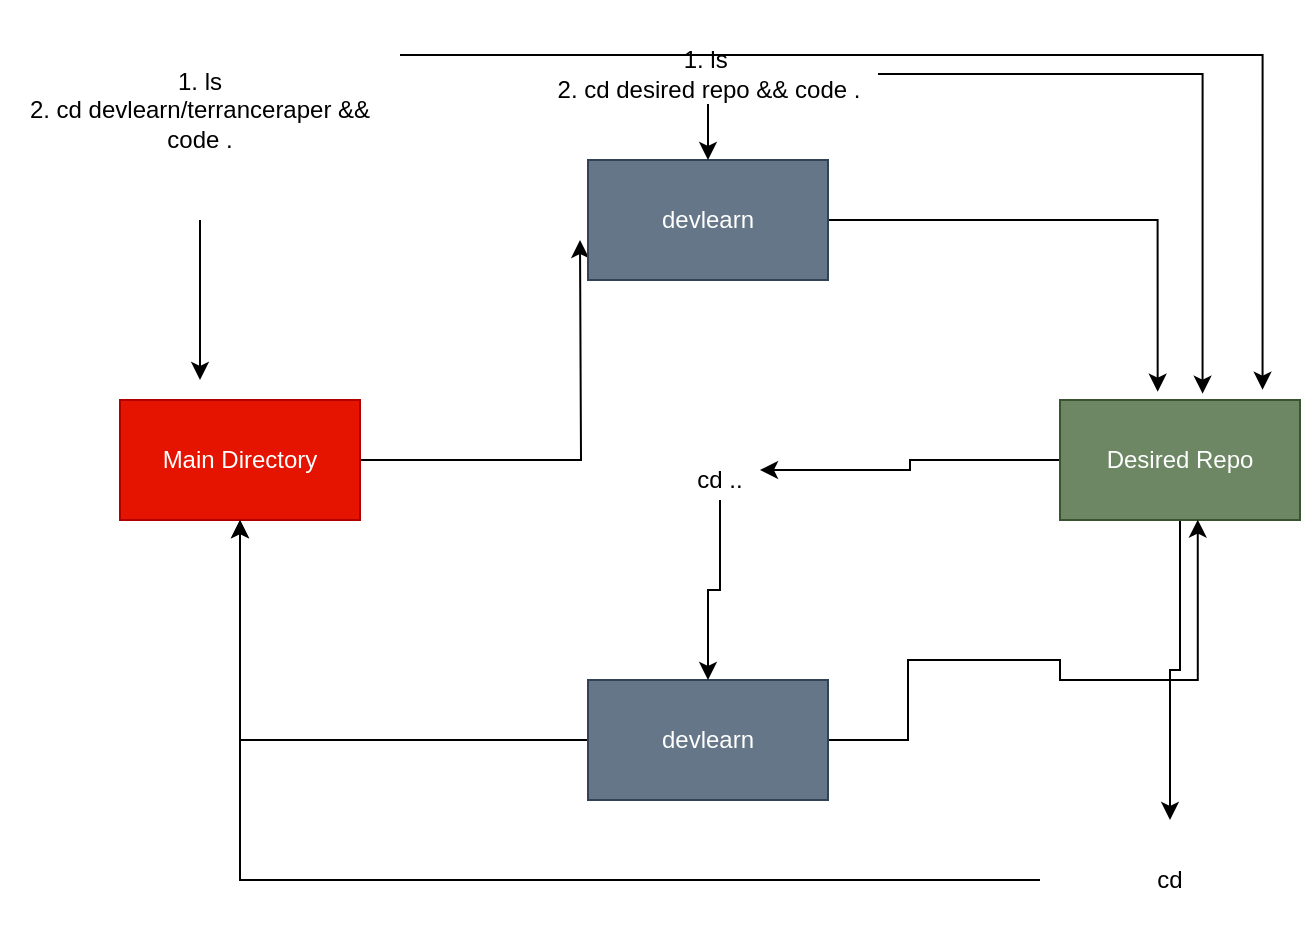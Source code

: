 <mxfile version="13.1.3" pages="2">
    <diagram id="6hGFLwfOUW9BJ-s0fimq" name="Page-1">
        <mxGraphModel dx="642" dy="257" grid="1" gridSize="10" guides="1" tooltips="1" connect="1" arrows="1" fold="1" page="1" pageScale="1" pageWidth="827" pageHeight="1169" math="0" shadow="0">
            <root>
                <mxCell id="0"/>
                <mxCell id="1" parent="0"/>
                <mxCell id="8" value="" style="edgeStyle=orthogonalEdgeStyle;rounded=0;orthogonalLoop=1;jettySize=auto;html=1;" parent="1" source="2" edge="1">
                    <mxGeometry relative="1" as="geometry">
                        <mxPoint x="290" y="160" as="targetPoint"/>
                    </mxGeometry>
                </mxCell>
                <mxCell id="2" value="Main Directory" style="rounded=0;whiteSpace=wrap;html=1;fillColor=#e51400;strokeColor=#B20000;fontColor=#ffffff;" parent="1" vertex="1">
                    <mxGeometry x="60" y="240" width="120" height="60" as="geometry"/>
                </mxCell>
                <mxCell id="35" value="" style="edgeStyle=orthogonalEdgeStyle;rounded=0;orthogonalLoop=1;jettySize=auto;html=1;" parent="1" source="3" target="27" edge="1">
                    <mxGeometry relative="1" as="geometry">
                        <mxPoint x="590" y="380" as="targetPoint"/>
                    </mxGeometry>
                </mxCell>
                <mxCell id="40" value="" style="edgeStyle=orthogonalEdgeStyle;rounded=0;orthogonalLoop=1;jettySize=auto;html=1;entryX=1;entryY=0.25;entryDx=0;entryDy=0;" parent="1" source="3" target="38" edge="1">
                    <mxGeometry relative="1" as="geometry">
                        <mxPoint x="450" y="270" as="targetPoint"/>
                    </mxGeometry>
                </mxCell>
                <mxCell id="3" value="Desired Repo" style="rounded=0;whiteSpace=wrap;html=1;fillColor=#6d8764;strokeColor=#3A5431;fontColor=#ffffff;" parent="1" vertex="1">
                    <mxGeometry x="530" y="240" width="120" height="60" as="geometry"/>
                </mxCell>
                <mxCell id="13" value="" style="edgeStyle=orthogonalEdgeStyle;rounded=0;orthogonalLoop=1;jettySize=auto;html=1;entryX=0.407;entryY=-0.069;entryDx=0;entryDy=0;entryPerimeter=0;" parent="1" source="4" target="3" edge="1">
                    <mxGeometry relative="1" as="geometry">
                        <mxPoint x="494" y="150" as="targetPoint"/>
                    </mxGeometry>
                </mxCell>
                <mxCell id="4" value="devlearn" style="rounded=0;whiteSpace=wrap;html=1;fillColor=#647687;strokeColor=#314354;fontColor=#ffffff;" parent="1" vertex="1">
                    <mxGeometry x="294" y="120" width="120" height="60" as="geometry"/>
                </mxCell>
                <mxCell id="18" value="" style="edgeStyle=orthogonalEdgeStyle;rounded=0;orthogonalLoop=1;jettySize=auto;html=1;entryX=0.574;entryY=0.997;entryDx=0;entryDy=0;entryPerimeter=0;" parent="1" source="5" target="3" edge="1">
                    <mxGeometry relative="1" as="geometry">
                        <mxPoint x="560" y="380" as="targetPoint"/>
                        <Array as="points">
                            <mxPoint x="454" y="410"/>
                            <mxPoint x="454" y="370"/>
                            <mxPoint x="530" y="370"/>
                            <mxPoint x="530" y="380"/>
                            <mxPoint x="599" y="380"/>
                        </Array>
                    </mxGeometry>
                </mxCell>
                <mxCell id="22" value="" style="edgeStyle=orthogonalEdgeStyle;rounded=0;orthogonalLoop=1;jettySize=auto;html=1;entryX=0.5;entryY=1;entryDx=0;entryDy=0;" parent="1" source="5" target="2" edge="1">
                    <mxGeometry relative="1" as="geometry">
                        <mxPoint x="214" y="410" as="targetPoint"/>
                    </mxGeometry>
                </mxCell>
                <mxCell id="5" value="devlearn" style="rounded=0;whiteSpace=wrap;html=1;fillColor=#647687;strokeColor=#314354;fontColor=#ffffff;" parent="1" vertex="1">
                    <mxGeometry x="294" y="380" width="120" height="60" as="geometry"/>
                </mxCell>
                <mxCell id="25" value="" style="edgeStyle=orthogonalEdgeStyle;rounded=0;orthogonalLoop=1;jettySize=auto;html=1;" parent="1" source="23" edge="1">
                    <mxGeometry relative="1" as="geometry">
                        <mxPoint x="100" y="230" as="targetPoint"/>
                    </mxGeometry>
                </mxCell>
                <mxCell id="26" style="edgeStyle=orthogonalEdgeStyle;rounded=0;orthogonalLoop=1;jettySize=auto;html=1;exitX=1;exitY=0.25;exitDx=0;exitDy=0;entryX=0.844;entryY=-0.086;entryDx=0;entryDy=0;entryPerimeter=0;" parent="1" source="23" target="3" edge="1">
                    <mxGeometry relative="1" as="geometry">
                        <mxPoint x="290" y="140" as="targetPoint"/>
                    </mxGeometry>
                </mxCell>
                <mxCell id="23" value="1. ls&lt;br&gt;2. cd devlearn/terranceraper &amp;amp;&amp;amp; code ." style="text;html=1;strokeColor=none;fillColor=none;align=center;verticalAlign=middle;whiteSpace=wrap;rounded=0;" parent="1" vertex="1">
                    <mxGeometry y="40" width="200" height="110" as="geometry"/>
                </mxCell>
                <mxCell id="37" value="" style="edgeStyle=orthogonalEdgeStyle;rounded=0;orthogonalLoop=1;jettySize=auto;html=1;" parent="1" source="27" target="2" edge="1">
                    <mxGeometry relative="1" as="geometry">
                        <mxPoint x="440" y="480" as="targetPoint"/>
                    </mxGeometry>
                </mxCell>
                <mxCell id="27" value="cd" style="text;html=1;strokeColor=none;fillColor=none;align=center;verticalAlign=middle;whiteSpace=wrap;rounded=0;" parent="1" vertex="1">
                    <mxGeometry x="520" y="450" width="130" height="60" as="geometry"/>
                </mxCell>
                <mxCell id="30" value="" style="edgeStyle=orthogonalEdgeStyle;rounded=0;orthogonalLoop=1;jettySize=auto;html=1;" parent="1" source="29" target="4" edge="1">
                    <mxGeometry relative="1" as="geometry"/>
                </mxCell>
                <mxCell id="32" value="" style="edgeStyle=orthogonalEdgeStyle;rounded=0;orthogonalLoop=1;jettySize=auto;html=1;entryX=0.594;entryY=-0.053;entryDx=0;entryDy=0;entryPerimeter=0;" parent="1" source="29" target="3" edge="1">
                    <mxGeometry relative="1" as="geometry">
                        <mxPoint x="589" y="77" as="targetPoint"/>
                    </mxGeometry>
                </mxCell>
                <mxCell id="29" value="1. ls&amp;nbsp;&lt;br&gt;2. cd desired repo &amp;amp;&amp;amp; code ." style="text;html=1;align=center;verticalAlign=middle;resizable=0;points=[];autosize=1;" parent="1" vertex="1">
                    <mxGeometry x="269" y="62" width="170" height="30" as="geometry"/>
                </mxCell>
                <mxCell id="42" value="" style="edgeStyle=orthogonalEdgeStyle;rounded=0;orthogonalLoop=1;jettySize=auto;html=1;entryX=0.5;entryY=0;entryDx=0;entryDy=0;" parent="1" source="38" target="5" edge="1">
                    <mxGeometry relative="1" as="geometry">
                        <mxPoint x="360" y="370" as="targetPoint"/>
                    </mxGeometry>
                </mxCell>
                <mxCell id="38" value="cd .." style="text;html=1;strokeColor=none;fillColor=none;align=center;verticalAlign=middle;whiteSpace=wrap;rounded=0;" parent="1" vertex="1">
                    <mxGeometry x="340" y="270" width="40" height="20" as="geometry"/>
                </mxCell>
            </root>
        </mxGraphModel>
    </diagram>
    <diagram id="JO3SAuzt7ytxgfPdScwp" name="Page-2">
        <mxGraphModel dx="642" dy="479" grid="1" gridSize="10" guides="1" tooltips="1" connect="1" arrows="1" fold="1" page="1" pageScale="1" pageWidth="850" pageHeight="1100" math="0" shadow="0">
            <root>
                <mxCell id="Uf4B2PAyV3yI1DcXL1Fo-0"/>
                <mxCell id="Uf4B2PAyV3yI1DcXL1Fo-1" parent="Uf4B2PAyV3yI1DcXL1Fo-0"/>
                <mxCell id="Uf4B2PAyV3yI1DcXL1Fo-2" value="" style="rounded=1;whiteSpace=wrap;html=1;" vertex="1" parent="Uf4B2PAyV3yI1DcXL1Fo-1">
                    <mxGeometry x="140" y="20" width="600" height="1240" as="geometry"/>
                </mxCell>
                <mxCell id="Uf4B2PAyV3yI1DcXL1Fo-13" value="" style="verticalLabelPosition=bottom;verticalAlign=top;html=1;shape=mxgraph.basic.rect;fillColor2=none;strokeWidth=1;size=20;indent=5;" vertex="1" parent="Uf4B2PAyV3yI1DcXL1Fo-1">
                    <mxGeometry x="232.5" y="380" width="55" height="30" as="geometry"/>
                </mxCell>
                <mxCell id="Uf4B2PAyV3yI1DcXL1Fo-3" value="" style="ellipse;whiteSpace=wrap;html=1;aspect=fixed;fillColor=#a20025;strokeColor=#6F0000;fontColor=#ffffff;" vertex="1" parent="Uf4B2PAyV3yI1DcXL1Fo-1">
                    <mxGeometry x="180" y="50" width="50" height="50" as="geometry"/>
                </mxCell>
                <mxCell id="Uf4B2PAyV3yI1DcXL1Fo-5" value="" style="html=1;verticalLabelPosition=bottom;align=center;labelBackgroundColor=#ffffff;verticalAlign=top;strokeWidth=2;strokeColor=#666666;shadow=0;dashed=0;shape=mxgraph.ios7.icons.most_viewed;pointerEvents=1;fillColor=#f5f5f5;fontColor=#333333;" vertex="1" parent="Uf4B2PAyV3yI1DcXL1Fo-1">
                    <mxGeometry x="440" y="63.6" width="28.2" height="22.8" as="geometry"/>
                </mxCell>
                <mxCell id="Uf4B2PAyV3yI1DcXL1Fo-6" value="&lt;h1&gt;Donate to Youth Villages&lt;/h1&gt;&lt;p&gt;&lt;font style=&quot;font-size: 10px&quot;&gt;Lorem ipsum dolor sit amet, consectetur adipisicing elit, sed do eiusmod tempor incididunt ut labore et dolore magna aliqua.&lt;/font&gt;&lt;/p&gt;" style="text;html=1;strokeColor=none;fillColor=none;spacing=5;spacingTop=-20;whiteSpace=wrap;overflow=hidden;rounded=0;" vertex="1" parent="Uf4B2PAyV3yI1DcXL1Fo-1">
                    <mxGeometry x="165" y="190" width="330" height="80" as="geometry"/>
                </mxCell>
                <mxCell id="Uf4B2PAyV3yI1DcXL1Fo-7" value="" style="verticalLabelPosition=bottom;verticalAlign=top;html=1;shape=mxgraph.basic.rect;fillColor2=none;strokeWidth=1;size=20;indent=5;" vertex="1" parent="Uf4B2PAyV3yI1DcXL1Fo-1">
                    <mxGeometry x="165" y="110" width="325" height="70" as="geometry"/>
                </mxCell>
                <mxCell id="Uf4B2PAyV3yI1DcXL1Fo-9" value="" style="verticalLabelPosition=bottom;verticalAlign=top;html=1;shape=mxgraph.basic.rect;fillColor2=none;strokeWidth=1;size=20;indent=5;" vertex="1" parent="Uf4B2PAyV3yI1DcXL1Fo-1">
                    <mxGeometry x="165" y="380" width="55" height="30" as="geometry"/>
                </mxCell>
                <mxCell id="Uf4B2PAyV3yI1DcXL1Fo-11" value="&lt;font style=&quot;font-size: 18px&quot;&gt;$25&lt;/font&gt;" style="text;strokeColor=none;fillColor=none;html=1;fontSize=24;fontStyle=1;verticalAlign=middle;align=center;" vertex="1" parent="Uf4B2PAyV3yI1DcXL1Fo-1">
                    <mxGeometry x="163" y="390" width="57" height="5" as="geometry"/>
                </mxCell>
                <mxCell id="Uf4B2PAyV3yI1DcXL1Fo-12" value="&lt;font style=&quot;font-size: 18px&quot;&gt;$50&lt;/font&gt;" style="text;strokeColor=none;fillColor=none;html=1;fontSize=24;fontStyle=1;verticalAlign=middle;align=center;" vertex="1" parent="Uf4B2PAyV3yI1DcXL1Fo-1">
                    <mxGeometry x="230" y="373" width="60" height="40" as="geometry"/>
                </mxCell>
                <mxCell id="Uf4B2PAyV3yI1DcXL1Fo-15" value="" style="rounded=0;whiteSpace=wrap;html=1;" vertex="1" parent="Uf4B2PAyV3yI1DcXL1Fo-1">
                    <mxGeometry x="170" y="280" width="160" height="30" as="geometry"/>
                </mxCell>
                <mxCell id="Uf4B2PAyV3yI1DcXL1Fo-16" value="&lt;font style=&quot;font-size: 18px&quot;&gt;Donate Once&lt;/font&gt;" style="text;strokeColor=none;fillColor=none;html=1;fontSize=24;fontStyle=1;verticalAlign=middle;align=center;" vertex="1" parent="Uf4B2PAyV3yI1DcXL1Fo-1">
                    <mxGeometry x="198" y="272" width="100" height="40" as="geometry"/>
                </mxCell>
                <mxCell id="Uf4B2PAyV3yI1DcXL1Fo-17" value="" style="rounded=0;whiteSpace=wrap;html=1;" vertex="1" parent="Uf4B2PAyV3yI1DcXL1Fo-1">
                    <mxGeometry x="337" y="280" width="160" height="30" as="geometry"/>
                </mxCell>
                <mxCell id="Uf4B2PAyV3yI1DcXL1Fo-18" value="&lt;font style=&quot;font-size: 18px&quot;&gt;Donate Monthly&lt;/font&gt;" style="text;strokeColor=none;fillColor=none;html=1;fontSize=24;fontStyle=1;verticalAlign=middle;align=center;" vertex="1" parent="Uf4B2PAyV3yI1DcXL1Fo-1">
                    <mxGeometry x="365" y="272" width="100" height="40" as="geometry"/>
                </mxCell>
                <mxCell id="Uf4B2PAyV3yI1DcXL1Fo-21" value="" style="verticalLabelPosition=bottom;verticalAlign=top;html=1;shape=mxgraph.basic.rect;fillColor2=none;strokeWidth=1;size=20;indent=5;" vertex="1" parent="Uf4B2PAyV3yI1DcXL1Fo-1">
                    <mxGeometry x="302.5" y="380" width="55" height="30" as="geometry"/>
                </mxCell>
                <mxCell id="Uf4B2PAyV3yI1DcXL1Fo-22" value="" style="verticalLabelPosition=bottom;verticalAlign=top;html=1;shape=mxgraph.basic.rect;fillColor2=none;strokeWidth=1;size=20;indent=5;" vertex="1" parent="Uf4B2PAyV3yI1DcXL1Fo-1">
                    <mxGeometry x="370" y="380" width="55" height="30" as="geometry"/>
                </mxCell>
                <mxCell id="Uf4B2PAyV3yI1DcXL1Fo-23" value="" style="verticalLabelPosition=bottom;verticalAlign=top;html=1;shape=mxgraph.basic.rect;fillColor2=none;strokeWidth=1;size=20;indent=5;" vertex="1" parent="Uf4B2PAyV3yI1DcXL1Fo-1">
                    <mxGeometry x="435" y="379.5" width="65" height="30" as="geometry"/>
                </mxCell>
                <mxCell id="Uf4B2PAyV3yI1DcXL1Fo-24" value="&lt;font style=&quot;font-size: 18px&quot;&gt;$100&lt;/font&gt;" style="text;strokeColor=none;fillColor=none;html=1;fontSize=24;fontStyle=1;verticalAlign=middle;align=center;" vertex="1" parent="Uf4B2PAyV3yI1DcXL1Fo-1">
                    <mxGeometry x="297.5" y="372.5" width="60" height="40" as="geometry"/>
                </mxCell>
                <mxCell id="Uf4B2PAyV3yI1DcXL1Fo-25" value="&lt;font style=&quot;font-size: 18px&quot;&gt;$250&lt;/font&gt;" style="text;strokeColor=none;fillColor=none;html=1;fontSize=24;fontStyle=1;verticalAlign=middle;align=center;" vertex="1" parent="Uf4B2PAyV3yI1DcXL1Fo-1">
                    <mxGeometry x="365" y="373" width="60" height="40" as="geometry"/>
                </mxCell>
                <mxCell id="Uf4B2PAyV3yI1DcXL1Fo-26" value="&lt;font style=&quot;font-size: 14px&quot;&gt;OTHER&lt;/font&gt;" style="text;strokeColor=none;fillColor=none;html=1;fontSize=24;fontStyle=1;verticalAlign=middle;align=center;" vertex="1" parent="Uf4B2PAyV3yI1DcXL1Fo-1">
                    <mxGeometry x="435" y="372" width="60" height="40" as="geometry"/>
                </mxCell>
                <mxCell id="Uf4B2PAyV3yI1DcXL1Fo-27" value="&lt;font style=&quot;font-size: 14px&quot;&gt;Select Amount:&lt;/font&gt;" style="text;strokeColor=none;fillColor=none;html=1;fontSize=24;fontStyle=1;verticalAlign=middle;align=left;" vertex="1" parent="Uf4B2PAyV3yI1DcXL1Fo-1">
                    <mxGeometry x="165" y="334" width="187.5" height="38" as="geometry"/>
                </mxCell>
                <mxCell id="Uf4B2PAyV3yI1DcXL1Fo-28" value="&lt;font style=&quot;font-size: 10px&quot;&gt;Dedicate my donation in honor or in memory of someone.&lt;/font&gt;" style="text;strokeColor=none;fillColor=none;html=1;fontSize=24;fontStyle=1;verticalAlign=middle;align=left;" vertex="1" parent="Uf4B2PAyV3yI1DcXL1Fo-1">
                    <mxGeometry x="184" y="420" width="287" height="30" as="geometry"/>
                </mxCell>
                <mxCell id="Uf4B2PAyV3yI1DcXL1Fo-29" value="" style="whiteSpace=wrap;html=1;aspect=fixed;" vertex="1" parent="Uf4B2PAyV3yI1DcXL1Fo-1">
                    <mxGeometry x="163" y="430" width="15" height="15" as="geometry"/>
                </mxCell>
                <mxCell id="Uf4B2PAyV3yI1DcXL1Fo-30" value="&lt;font style=&quot;font-size: 18px&quot;&gt;Your Information:&lt;/font&gt;" style="text;strokeColor=none;fillColor=none;html=1;fontSize=24;fontStyle=1;verticalAlign=middle;align=left;" vertex="1" parent="Uf4B2PAyV3yI1DcXL1Fo-1">
                    <mxGeometry x="160" y="470" width="200" height="30" as="geometry"/>
                </mxCell>
                <mxCell id="Uf4B2PAyV3yI1DcXL1Fo-32" value="" style="rounded=0;whiteSpace=wrap;html=1;" vertex="1" parent="Uf4B2PAyV3yI1DcXL1Fo-1">
                    <mxGeometry x="161" y="510" width="165" height="30" as="geometry"/>
                </mxCell>
                <mxCell id="Uf4B2PAyV3yI1DcXL1Fo-33" value="" style="rounded=0;whiteSpace=wrap;html=1;" vertex="1" parent="Uf4B2PAyV3yI1DcXL1Fo-1">
                    <mxGeometry x="336" y="510" width="165" height="30" as="geometry"/>
                </mxCell>
                <mxCell id="Uf4B2PAyV3yI1DcXL1Fo-34" value="&lt;font style=&quot;font-size: 14px&quot;&gt;First Name:&lt;/font&gt;" style="text;strokeColor=none;fillColor=none;html=1;fontSize=24;fontStyle=1;verticalAlign=middle;align=center;" vertex="1" parent="Uf4B2PAyV3yI1DcXL1Fo-1">
                    <mxGeometry x="156" y="500" width="100" height="40" as="geometry"/>
                </mxCell>
                <mxCell id="Uf4B2PAyV3yI1DcXL1Fo-35" value="&lt;font style=&quot;font-size: 14px&quot;&gt;Last Name:&lt;/font&gt;" style="text;strokeColor=none;fillColor=none;html=1;fontSize=24;fontStyle=1;verticalAlign=middle;align=center;" vertex="1" parent="Uf4B2PAyV3yI1DcXL1Fo-1">
                    <mxGeometry x="331" y="500" width="100" height="40" as="geometry"/>
                </mxCell>
                <mxCell id="Uf4B2PAyV3yI1DcXL1Fo-36" value="&lt;font style=&quot;font-size: 10px&quot;&gt;Make donation anonymous&lt;/font&gt;" style="text;strokeColor=none;fillColor=none;html=1;fontSize=24;fontStyle=1;verticalAlign=middle;align=left;" vertex="1" parent="Uf4B2PAyV3yI1DcXL1Fo-1">
                    <mxGeometry x="181" y="540" width="287" height="30" as="geometry"/>
                </mxCell>
                <mxCell id="Uf4B2PAyV3yI1DcXL1Fo-37" value="" style="whiteSpace=wrap;html=1;aspect=fixed;" vertex="1" parent="Uf4B2PAyV3yI1DcXL1Fo-1">
                    <mxGeometry x="160" y="550" width="15" height="15" as="geometry"/>
                </mxCell>
                <mxCell id="Uf4B2PAyV3yI1DcXL1Fo-39" value="&lt;font style=&quot;font-size: 14px&quot;&gt;Suffix:&lt;/font&gt;" style="text;strokeColor=none;fillColor=none;html=1;fontSize=24;fontStyle=1;verticalAlign=middle;align=center;" vertex="1" parent="Uf4B2PAyV3yI1DcXL1Fo-1">
                    <mxGeometry x="139" y="574" width="100" height="40" as="geometry"/>
                </mxCell>
                <mxCell id="Uf4B2PAyV3yI1DcXL1Fo-82" value="" style="edgeStyle=orthogonalEdgeStyle;rounded=0;orthogonalLoop=1;jettySize=auto;html=1;" edge="1" parent="Uf4B2PAyV3yI1DcXL1Fo-1" source="Uf4B2PAyV3yI1DcXL1Fo-40" target="Uf4B2PAyV3yI1DcXL1Fo-81">
                    <mxGeometry relative="1" as="geometry"/>
                </mxCell>
                <mxCell id="Uf4B2PAyV3yI1DcXL1Fo-40" value="" style="verticalLabelPosition=bottom;verticalAlign=top;html=1;shape=mxgraph.basic.rect;fillColor2=none;strokeWidth=1;size=20;indent=5;" vertex="1" parent="Uf4B2PAyV3yI1DcXL1Fo-1">
                    <mxGeometry x="220" y="580" width="70" height="25" as="geometry"/>
                </mxCell>
                <mxCell id="Uf4B2PAyV3yI1DcXL1Fo-81" value="" style="verticalLabelPosition=bottom;verticalAlign=top;html=1;shape=mxgraph.basic.rect;fillColor2=none;strokeWidth=1;size=20;indent=5;" vertex="1" parent="Uf4B2PAyV3yI1DcXL1Fo-1">
                    <mxGeometry x="550" y="580" width="70" height="25" as="geometry"/>
                </mxCell>
                <mxCell id="Uf4B2PAyV3yI1DcXL1Fo-41" value="" style="triangle;whiteSpace=wrap;html=1;rotation=90;" vertex="1" parent="Uf4B2PAyV3yI1DcXL1Fo-1">
                    <mxGeometry x="272.83" y="584.83" width="10" height="13.33" as="geometry"/>
                </mxCell>
                <mxCell id="Uf4B2PAyV3yI1DcXL1Fo-45" value="" style="rounded=0;whiteSpace=wrap;html=1;" vertex="1" parent="Uf4B2PAyV3yI1DcXL1Fo-1">
                    <mxGeometry x="160" y="620" width="340" height="30" as="geometry"/>
                </mxCell>
                <mxCell id="Uf4B2PAyV3yI1DcXL1Fo-46" value="&lt;font style=&quot;font-size: 14px&quot;&gt;Email:&lt;/font&gt;" style="text;strokeColor=none;fillColor=none;html=1;fontSize=24;fontStyle=1;verticalAlign=middle;align=left;" vertex="1" parent="Uf4B2PAyV3yI1DcXL1Fo-1">
                    <mxGeometry x="170" y="610" width="85" height="40" as="geometry"/>
                </mxCell>
                <mxCell id="Uf4B2PAyV3yI1DcXL1Fo-47" value="&lt;font style=&quot;font-size: 10px&quot;&gt;Sign up for newsletter&lt;/font&gt;" style="text;strokeColor=none;fillColor=none;html=1;fontSize=24;fontStyle=1;verticalAlign=middle;align=left;" vertex="1" parent="Uf4B2PAyV3yI1DcXL1Fo-1">
                    <mxGeometry x="181" y="660" width="287" height="30" as="geometry"/>
                </mxCell>
                <mxCell id="Uf4B2PAyV3yI1DcXL1Fo-48" value="" style="whiteSpace=wrap;html=1;aspect=fixed;" vertex="1" parent="Uf4B2PAyV3yI1DcXL1Fo-1">
                    <mxGeometry x="160" y="670" width="15" height="15" as="geometry"/>
                </mxCell>
                <mxCell id="Uf4B2PAyV3yI1DcXL1Fo-49" value="" style="rounded=0;whiteSpace=wrap;html=1;" vertex="1" parent="Uf4B2PAyV3yI1DcXL1Fo-1">
                    <mxGeometry x="157.5" y="700" width="340" height="30" as="geometry"/>
                </mxCell>
                <mxCell id="Uf4B2PAyV3yI1DcXL1Fo-50" value="&lt;font style=&quot;font-size: 14px&quot;&gt;Phone Number:&lt;/font&gt;" style="text;strokeColor=none;fillColor=none;html=1;fontSize=24;fontStyle=1;verticalAlign=middle;align=left;" vertex="1" parent="Uf4B2PAyV3yI1DcXL1Fo-1">
                    <mxGeometry x="167.5" y="690" width="112.5" height="40" as="geometry"/>
                </mxCell>
                <mxCell id="Uf4B2PAyV3yI1DcXL1Fo-51" value="" style="rounded=0;whiteSpace=wrap;html=1;" vertex="1" parent="Uf4B2PAyV3yI1DcXL1Fo-1">
                    <mxGeometry x="155" y="740" width="340" height="90" as="geometry"/>
                </mxCell>
                <mxCell id="Uf4B2PAyV3yI1DcXL1Fo-52" value="&lt;font style=&quot;font-size: 14px&quot;&gt;Leave a comment:&lt;/font&gt;" style="text;strokeColor=none;fillColor=none;html=1;fontSize=24;fontStyle=1;verticalAlign=middle;align=left;" vertex="1" parent="Uf4B2PAyV3yI1DcXL1Fo-1">
                    <mxGeometry x="165" y="730" width="135" height="40" as="geometry"/>
                </mxCell>
                <mxCell id="Uf4B2PAyV3yI1DcXL1Fo-53" value="" style="rounded=0;whiteSpace=wrap;html=1;" vertex="1" parent="Uf4B2PAyV3yI1DcXL1Fo-1">
                    <mxGeometry x="154.5" y="840" width="340" height="30" as="geometry"/>
                </mxCell>
                <mxCell id="Uf4B2PAyV3yI1DcXL1Fo-54" value="&lt;font style=&quot;font-size: 14px&quot;&gt;Company:&lt;/font&gt;" style="text;strokeColor=none;fillColor=none;html=1;fontSize=24;fontStyle=1;verticalAlign=middle;align=left;" vertex="1" parent="Uf4B2PAyV3yI1DcXL1Fo-1">
                    <mxGeometry x="164.5" y="830" width="112.5" height="40" as="geometry"/>
                </mxCell>
                <mxCell id="Uf4B2PAyV3yI1DcXL1Fo-55" value="&lt;font style=&quot;font-size: 14px&quot;&gt;I'd like to designate my gift to help:&lt;/font&gt;" style="text;strokeColor=none;fillColor=none;html=1;fontSize=24;fontStyle=1;verticalAlign=middle;align=left;" vertex="1" parent="Uf4B2PAyV3yI1DcXL1Fo-1">
                    <mxGeometry x="154.5" y="890" width="245.5" height="40" as="geometry"/>
                </mxCell>
                <mxCell id="Uf4B2PAyV3yI1DcXL1Fo-56" value="" style="verticalLabelPosition=bottom;verticalAlign=top;html=1;shape=mxgraph.basic.rect;fillColor2=none;strokeWidth=1;size=20;indent=5;" vertex="1" parent="Uf4B2PAyV3yI1DcXL1Fo-1">
                    <mxGeometry x="405.5" y="896" width="70" height="25" as="geometry"/>
                </mxCell>
                <mxCell id="Uf4B2PAyV3yI1DcXL1Fo-76" value="" style="edgeStyle=orthogonalEdgeStyle;rounded=0;orthogonalLoop=1;jettySize=auto;html=1;" edge="1" parent="Uf4B2PAyV3yI1DcXL1Fo-1" source="Uf4B2PAyV3yI1DcXL1Fo-57" target="Uf4B2PAyV3yI1DcXL1Fo-75">
                    <mxGeometry relative="1" as="geometry"/>
                </mxCell>
                <mxCell id="Uf4B2PAyV3yI1DcXL1Fo-57" value="" style="triangle;whiteSpace=wrap;html=1;rotation=90;" vertex="1" parent="Uf4B2PAyV3yI1DcXL1Fo-1">
                    <mxGeometry x="458.33" y="900.83" width="10" height="13.33" as="geometry"/>
                </mxCell>
                <mxCell id="Uf4B2PAyV3yI1DcXL1Fo-75" value="" style="triangle;whiteSpace=wrap;html=1;rotation=90;" vertex="1" parent="Uf4B2PAyV3yI1DcXL1Fo-1">
                    <mxGeometry x="548.33" y="900.83" width="10" height="13.33" as="geometry"/>
                </mxCell>
                <mxCell id="Uf4B2PAyV3yI1DcXL1Fo-59" value="&lt;font style=&quot;font-size: 18px&quot;&gt;Payment Details:&lt;/font&gt;" style="text;strokeColor=none;fillColor=none;html=1;fontSize=24;fontStyle=1;verticalAlign=middle;align=left;" vertex="1" parent="Uf4B2PAyV3yI1DcXL1Fo-1">
                    <mxGeometry x="155" y="930" width="200" height="30" as="geometry"/>
                </mxCell>
                <mxCell id="Uf4B2PAyV3yI1DcXL1Fo-60" value="" style="rounded=0;whiteSpace=wrap;html=1;" vertex="1" parent="Uf4B2PAyV3yI1DcXL1Fo-1">
                    <mxGeometry x="154.5" y="970" width="340" height="30" as="geometry"/>
                </mxCell>
                <mxCell id="Uf4B2PAyV3yI1DcXL1Fo-61" value="&lt;font style=&quot;font-size: 14px&quot;&gt;Credit Cared Number:&lt;/font&gt;" style="text;strokeColor=none;fillColor=none;html=1;fontSize=24;fontStyle=1;verticalAlign=middle;align=left;" vertex="1" parent="Uf4B2PAyV3yI1DcXL1Fo-1">
                    <mxGeometry x="164.5" y="960" width="155.5" height="40" as="geometry"/>
                </mxCell>
                <mxCell id="Uf4B2PAyV3yI1DcXL1Fo-62" value="" style="rounded=0;whiteSpace=wrap;html=1;" vertex="1" parent="Uf4B2PAyV3yI1DcXL1Fo-1">
                    <mxGeometry x="154.5" y="1010" width="340" height="30" as="geometry"/>
                </mxCell>
                <mxCell id="Uf4B2PAyV3yI1DcXL1Fo-63" value="&lt;font style=&quot;font-size: 14px&quot;&gt;Name on the card:&lt;/font&gt;" style="text;strokeColor=none;fillColor=none;html=1;fontSize=24;fontStyle=1;verticalAlign=middle;align=left;" vertex="1" parent="Uf4B2PAyV3yI1DcXL1Fo-1">
                    <mxGeometry x="164.5" y="1000" width="135.5" height="40" as="geometry"/>
                </mxCell>
                <mxCell id="Uf4B2PAyV3yI1DcXL1Fo-64" value="" style="rounded=0;whiteSpace=wrap;html=1;" vertex="1" parent="Uf4B2PAyV3yI1DcXL1Fo-1">
                    <mxGeometry x="154.5" y="1050" width="340" height="30" as="geometry"/>
                </mxCell>
                <mxCell id="Uf4B2PAyV3yI1DcXL1Fo-65" value="&lt;font style=&quot;font-size: 14px&quot;&gt;Phone Number:&lt;/font&gt;" style="text;strokeColor=none;fillColor=none;html=1;fontSize=24;fontStyle=1;verticalAlign=middle;align=left;" vertex="1" parent="Uf4B2PAyV3yI1DcXL1Fo-1">
                    <mxGeometry x="164.5" y="1040" width="112.5" height="40" as="geometry"/>
                </mxCell>
                <mxCell id="Uf4B2PAyV3yI1DcXL1Fo-67" value="&lt;font style=&quot;font-size: 7px&quot;&gt;I'd like to cover the processing fee, so that 100% of my donation goes to&amp;nbsp; Youth Villages&lt;/font&gt;" style="text;strokeColor=none;fillColor=none;html=1;fontSize=24;fontStyle=1;verticalAlign=middle;align=left;" vertex="1" parent="Uf4B2PAyV3yI1DcXL1Fo-1">
                    <mxGeometry x="178.33" y="1078" width="287" height="30" as="geometry"/>
                </mxCell>
                <mxCell id="Uf4B2PAyV3yI1DcXL1Fo-68" value="" style="whiteSpace=wrap;html=1;aspect=fixed;" vertex="1" parent="Uf4B2PAyV3yI1DcXL1Fo-1">
                    <mxGeometry x="157.33" y="1088" width="15" height="15" as="geometry"/>
                </mxCell>
                <mxCell id="Uf4B2PAyV3yI1DcXL1Fo-70" value="" style="verticalLabelPosition=bottom;verticalAlign=top;html=1;shape=mxgraph.basic.rect;fillColor2=none;strokeWidth=1;size=20;indent=5;" vertex="1" parent="Uf4B2PAyV3yI1DcXL1Fo-1">
                    <mxGeometry x="180" y="1150" width="160" height="60" as="geometry"/>
                </mxCell>
                <mxCell id="Uf4B2PAyV3yI1DcXL1Fo-71" value="&lt;font style=&quot;font-size: 18px&quot;&gt;Send Your Gift&lt;/font&gt;" style="text;strokeColor=none;fillColor=none;html=1;fontSize=24;fontStyle=1;verticalAlign=middle;align=center;" vertex="1" parent="Uf4B2PAyV3yI1DcXL1Fo-1">
                    <mxGeometry x="180" y="1152" width="160" height="50" as="geometry"/>
                </mxCell>
                <mxCell id="Uf4B2PAyV3yI1DcXL1Fo-72" value="&lt;p style=&quot;line-height: 90%&quot;&gt;&lt;font style=&quot;font-size: 9px&quot;&gt;AMOUNT:&lt;br&gt;&lt;/font&gt;&lt;font style=&quot;font-size: 38px&quot;&gt;$50&lt;/font&gt;&lt;font style=&quot;font-size: 24px&quot;&gt;USD&lt;/font&gt;&lt;/p&gt;" style="text;strokeColor=none;fillColor=none;html=1;fontSize=24;fontStyle=1;verticalAlign=middle;align=left;" vertex="1" parent="Uf4B2PAyV3yI1DcXL1Fo-1">
                    <mxGeometry x="360" y="1135" width="160" height="80" as="geometry"/>
                </mxCell>
                <mxCell id="Uf4B2PAyV3yI1DcXL1Fo-73" value="" style="rounded=0;whiteSpace=wrap;html=1;align=center;" vertex="1" parent="Uf4B2PAyV3yI1DcXL1Fo-1">
                    <mxGeometry x="550" y="780" width="240" height="320" as="geometry"/>
                </mxCell>
                <mxCell id="Uf4B2PAyV3yI1DcXL1Fo-74" value="&lt;ul&gt;&lt;li&gt;&lt;font style=&quot;font-size: 14px&quot;&gt;Where it's needed most&lt;/font&gt;&lt;/li&gt;&lt;li&gt;&lt;font style=&quot;font-size: 14px&quot;&gt;Steven Tyler's Janie's Fund&lt;/font&gt;&lt;/li&gt;&lt;li&gt;&lt;font style=&quot;font-size: 14px&quot;&gt;Georgia&lt;/font&gt;&lt;/li&gt;&lt;li&gt;&lt;font style=&quot;font-size: 14px&quot;&gt;Massachussetts&lt;/font&gt;&lt;/li&gt;&lt;li&gt;&lt;font style=&quot;font-size: 14px&quot;&gt;Mississippi&lt;/font&gt;&lt;/li&gt;&lt;li&gt;&lt;font style=&quot;font-size: 14px&quot;&gt;North Carolina&lt;/font&gt;&lt;/li&gt;&lt;li&gt;&lt;font style=&quot;font-size: 14px&quot;&gt;Oregon&lt;/font&gt;&lt;/li&gt;&lt;li&gt;&lt;font style=&quot;font-size: 14px&quot;&gt;West Tennessee&lt;/font&gt;&lt;/li&gt;&lt;li&gt;&lt;font style=&quot;font-size: 14px&quot;&gt;Middle Tennessee&lt;/font&gt;&lt;/li&gt;&lt;li&gt;&lt;font style=&quot;font-size: 14px&quot;&gt;East Tennessee&lt;/font&gt;&lt;/li&gt;&lt;/ul&gt;" style="text;strokeColor=none;fillColor=none;html=1;fontSize=24;fontStyle=1;verticalAlign=middle;align=left;" vertex="1" parent="Uf4B2PAyV3yI1DcXL1Fo-1">
                    <mxGeometry x="548.33" y="900.83" width="245.5" height="50" as="geometry"/>
                </mxCell>
                <mxCell id="Uf4B2PAyV3yI1DcXL1Fo-77" value="" style="rounded=0;whiteSpace=wrap;html=1;align=center;" vertex="1" parent="Uf4B2PAyV3yI1DcXL1Fo-1">
                    <mxGeometry x="550" y="470" width="110" height="200" as="geometry"/>
                </mxCell>
                <mxCell id="Uf4B2PAyV3yI1DcXL1Fo-78" value="&lt;ul&gt;&lt;li&gt;&lt;span style=&quot;font-size: 14px&quot;&gt;Senior&lt;/span&gt;&lt;/li&gt;&lt;li&gt;&lt;span style=&quot;font-size: 14px&quot;&gt;Junior&lt;/span&gt;&lt;/li&gt;&lt;li&gt;&lt;span style=&quot;font-size: 14px&quot;&gt;II&lt;/span&gt;&lt;/li&gt;&lt;li&gt;&lt;span style=&quot;font-size: 14px&quot;&gt;III&lt;/span&gt;&lt;/li&gt;&lt;li&gt;&lt;span style=&quot;font-size: 14px&quot;&gt;IV&lt;/span&gt;&lt;/li&gt;&lt;li&gt;&lt;span style=&quot;font-size: 14px&quot;&gt;V&lt;/span&gt;&lt;/li&gt;&lt;/ul&gt;" style="text;strokeColor=none;fillColor=none;html=1;fontSize=24;fontStyle=1;verticalAlign=middle;align=left;" vertex="1" parent="Uf4B2PAyV3yI1DcXL1Fo-1">
                    <mxGeometry x="548.33" y="533.83" width="121.67" height="50" as="geometry"/>
                </mxCell>
                <mxCell id="Uf4B2PAyV3yI1DcXL1Fo-83" value="" style="shape=actor;whiteSpace=wrap;html=1;align=center;" vertex="1" parent="Uf4B2PAyV3yI1DcXL1Fo-1">
                    <mxGeometry x="305" y="130" width="45" height="40" as="geometry"/>
                </mxCell>
                <mxCell id="Uf4B2PAyV3yI1DcXL1Fo-84" value="" style="shape=actor;whiteSpace=wrap;html=1;align=center;" vertex="1" parent="Uf4B2PAyV3yI1DcXL1Fo-1">
                    <mxGeometry x="337" y="140" width="35" height="30" as="geometry"/>
                </mxCell>
                <mxCell id="Uf4B2PAyV3yI1DcXL1Fo-86" value="" style="shape=actor;whiteSpace=wrap;html=1;align=center;" vertex="1" parent="Uf4B2PAyV3yI1DcXL1Fo-1">
                    <mxGeometry x="270" y="120" width="50" height="50" as="geometry"/>
                </mxCell>
            </root>
        </mxGraphModel>
    </diagram>
</mxfile>